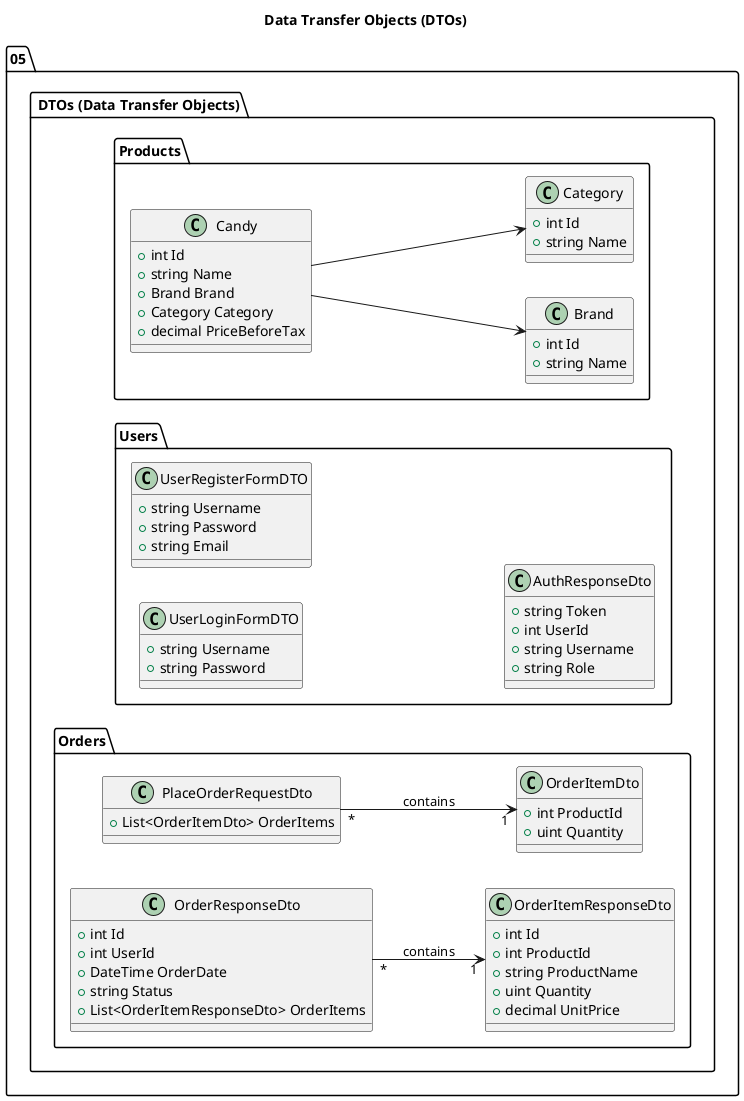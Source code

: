 @startuml
' Set direction for the diagram
left to right direction

title Data Transfer Objects (DTOs)

package "05. DTOs (Data Transfer Objects)" {
    package Products {
        class Brand {
            + int Id
            + string Name
        }
        class Category {
            + int Id
            + string Name
        }
        class Candy {
            + int Id
            + string Name
            + Brand Brand
            + Category Category
            + decimal PriceBeforeTax
        }
        Candy --> Brand
        Candy --> Category
    }

    package Users {
        class UserLoginFormDTO {
            + string Username
            + string Password
        }
        class UserRegisterFormDTO {
            + string Username
            + string Password
            + string Email
        }
        ' Assuming there's an AuthResponseDto returned by auth controller
        class AuthResponseDto {
             + string Token
             + int UserId
             + string Username
             + string Role
         }
    }

    package Orders {
        class PlaceOrderRequestDto {
             + List<OrderItemDto> OrderItems
        }

        class OrderItemDto {
             + int ProductId
             + uint Quantity
        }

        class OrderResponseDto {
             + int Id
             + int UserId
             + DateTime OrderDate
             + string Status
             + List<OrderItemResponseDto> OrderItems
        }

        class OrderItemResponseDto {
             + int Id
             + int ProductId
             + string ProductName
             + uint Quantity
             + decimal UnitPrice
        }
        PlaceOrderRequestDto "*" --> "1" OrderItemDto : contains
        OrderResponseDto "*" --> "1" OrderItemResponseDto : contains
    }
}
@enduml